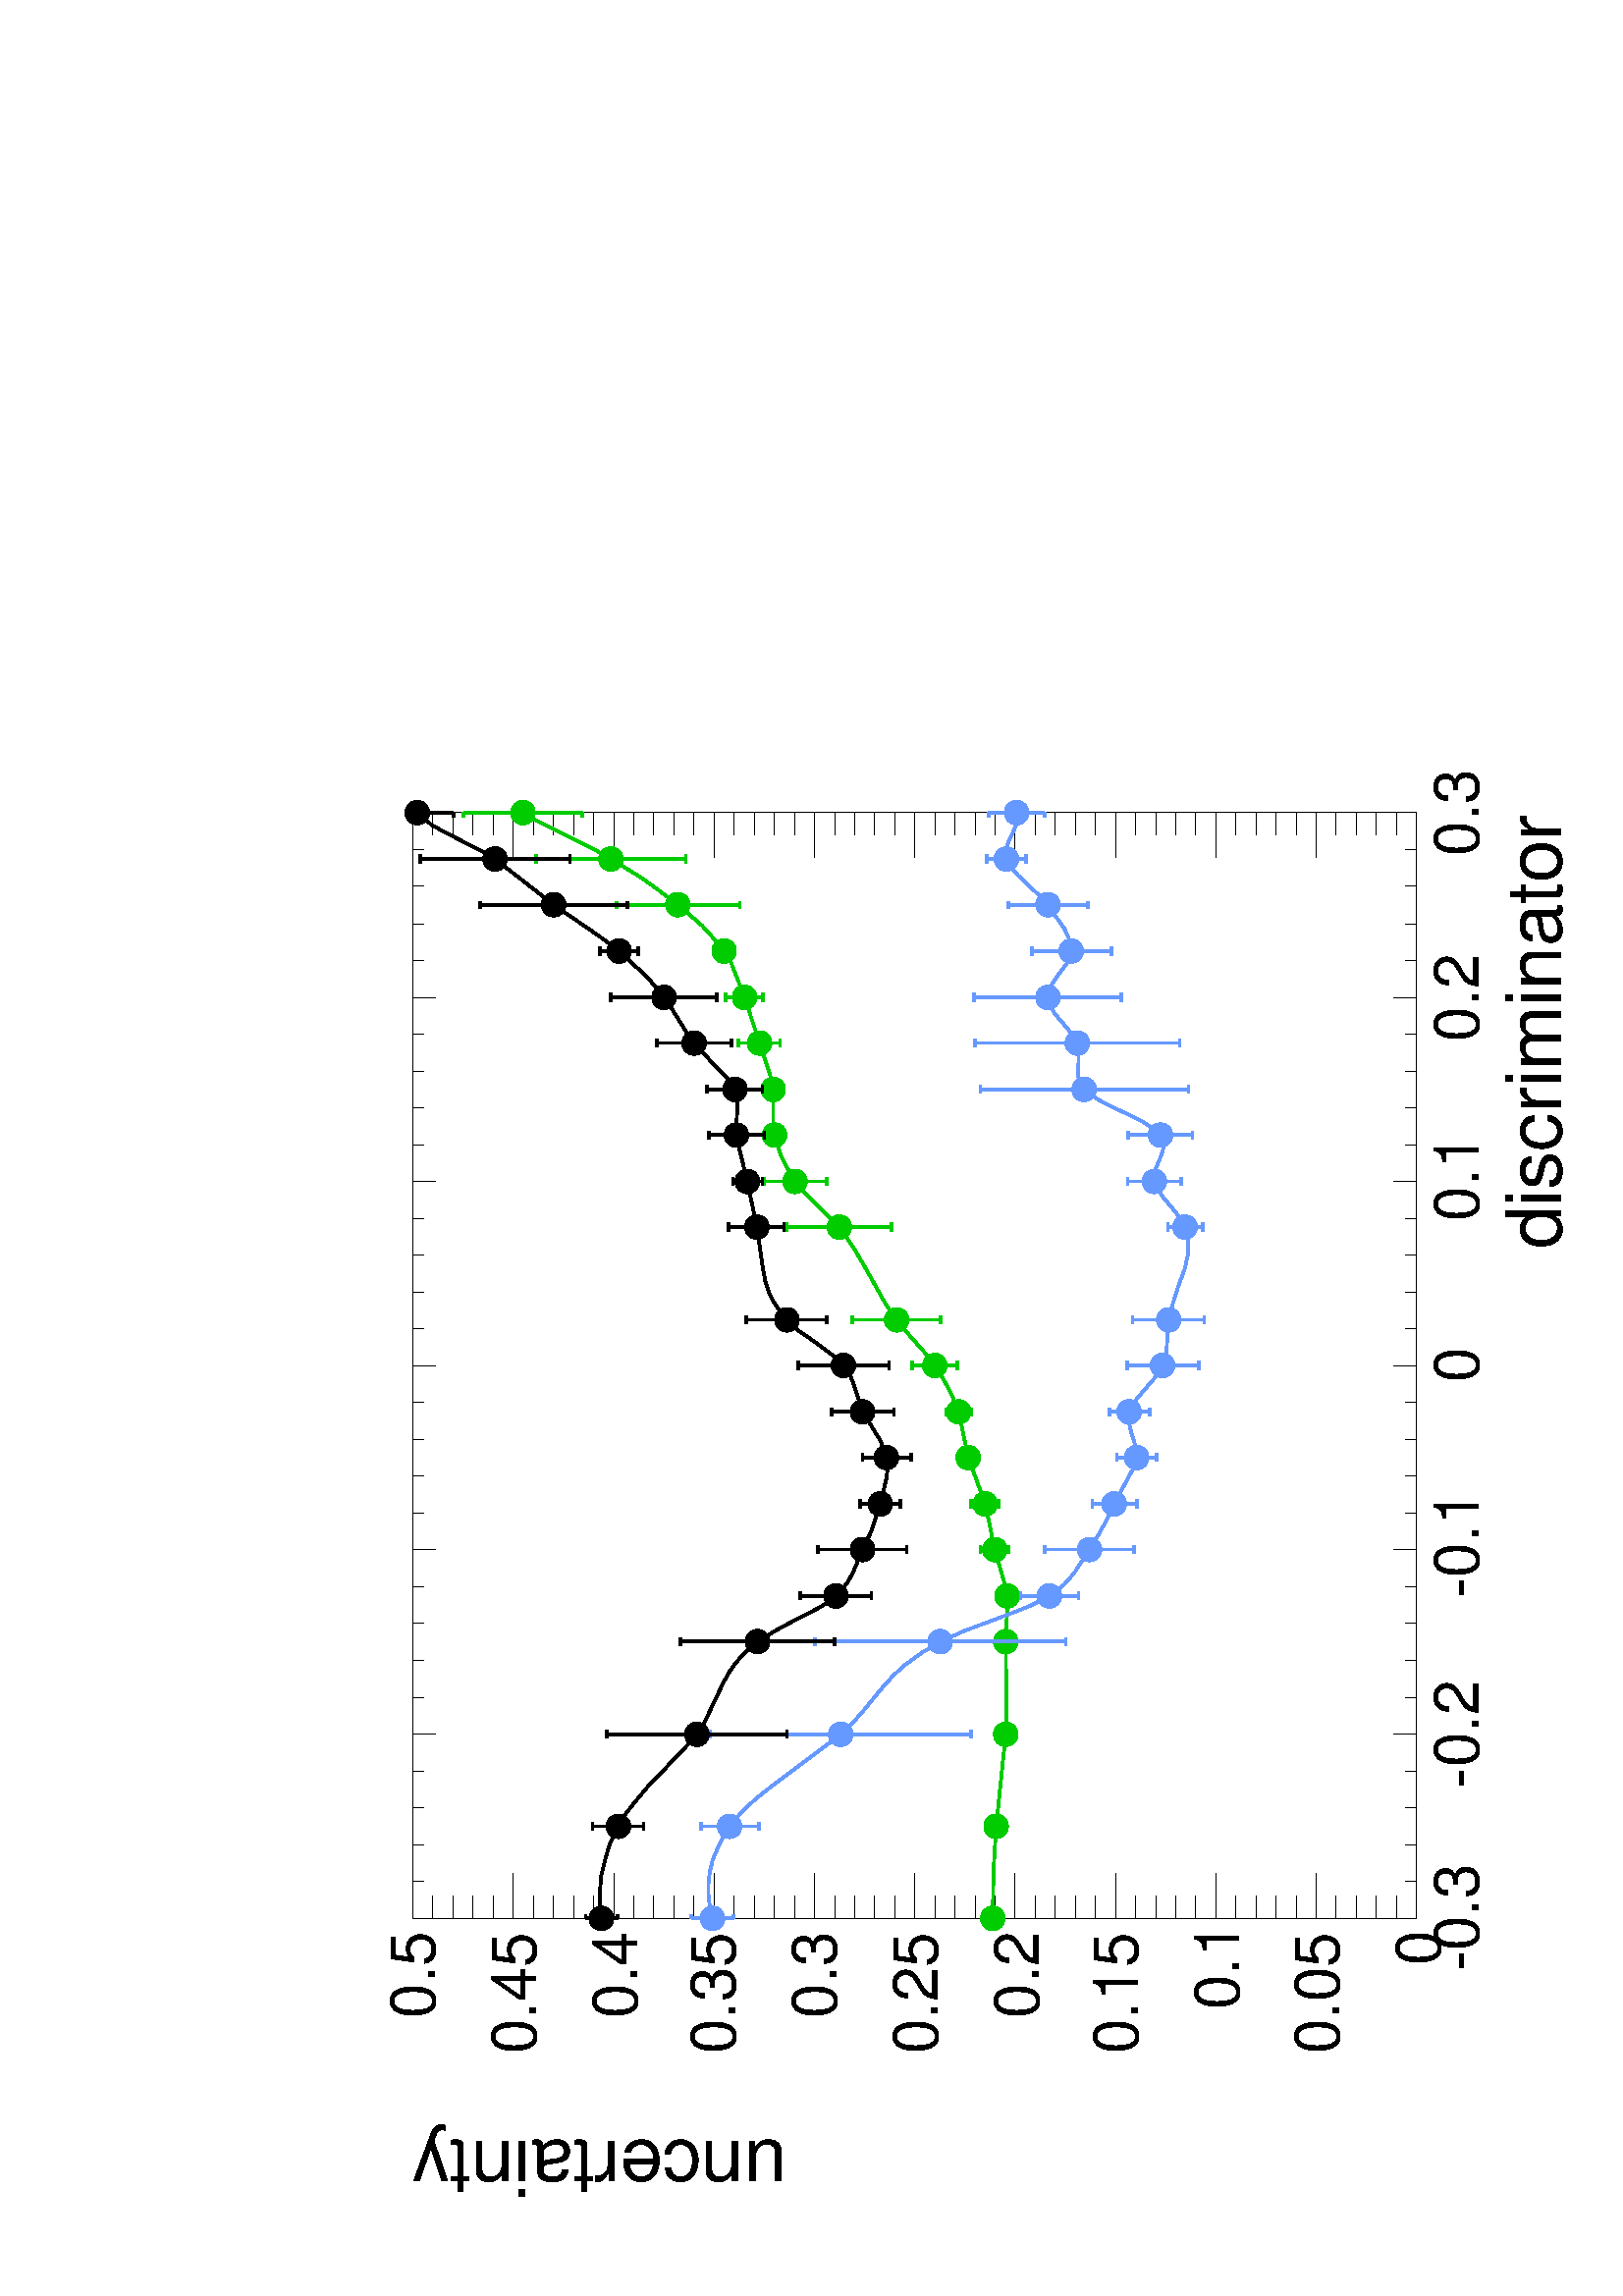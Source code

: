 %!PS-Adobe-2.0
%%Pages: (atend)
%%Orientation: Landscape
%%EndComments
%%BeginProlog
/s {stroke} def /l {lineto} def /m {moveto} def /t {translate} def
/sw {stringwidth} def /r {rotate} def /rl {roll}  def /R {repeat} def
/d {rlineto} def /rm {rmoveto} def /gr {grestore} def /f {eofill} def
/c {setrgbcolor} def /black {0 setgray} def /sd {setdash} def
/cl {closepath} def /sf {scalefont setfont} def /lw {setlinewidth} def
/box {m dup 0 exch d exch 0 d 0 exch neg d cl} def
/NC{systemdict begin initclip end}def/C{NC box clip newpath}def
/bl {box s} def /bf {box f} def /Y { 0 exch d} def /X { 0 d} def 
/mp {newpath /y exch def /x exch def} def
/side {[w .77 mul w .23 mul] .385 w mul sd w 0 l currentpoint t -144 r} def
/mr {mp x y w2 0 360 arc} def /m24 {mr s} def /m20 {mr f} def
/mb {mp x y w2 add m w2 neg 0 d 0 w neg d w 0 d 0 w d cl} def
/mt {mp x y w2 add m w2 neg w neg d w 0 d cl} def
/m21 {mb f} def /m25 {mb s} def /m22 {mt f} def /m26{mt s} def
/m23 {mp x y w2 sub m w2 w d w neg 0 d cl f} def
/m27 {mp x y w2 add m w3 neg w2 neg d w3 w2 neg d w3 w2 d cl s} def
/m28 {mp x w2 sub y w2 sub w3 add m w3 0 d  0 w3 neg d w3 0 d 0 w3 d w3 0 d  0 w3 d w3 neg 0 d 0 w3 d w3 neg 0 d
 0 w3 neg d w3 neg 0 d cl s } def
/m29 {mp gsave x w2 sub y w2 add w3 sub m currentpoint t
 4 {side} repeat cl fill gr} def
/m30 {mp gsave x w2 sub y w2 add w3 sub m currentpoint t
 4 {side} repeat cl s gr} def
/m31 {mp x y w2 sub m 0 w d x w2 sub y m w 0 d x w2 sub y w2 add m w w neg d x w2 sub y w2
 sub m w w d s} def
/m2 {mp x y w2 sub m 0 w d x w2 sub y m w 0 d s} def
/m5 {mp x w2 sub y w2 sub m w w d x w2 sub y w2 add m w w neg d s} def
/reEncode {exch findfont dup length dict begin {1 index /FID eq  {pop pop} {def} ifelse } forall /Encoding exch def currentdict end dup /FontName get exch definefont pop } def [/Times-Bold /Times-Italic /Times-BoldItalic /Helvetica
 /Helvetica-Oblique /Helvetica-Bold /Helvetica-BoldOblique /Courier /Courier-Oblique /Courier-Bold /Courier-BoldOblique /Times-Roman /AvantGarde-Book /AvantGarde-BookOblique /AvantGarde-Demi /AvantGarde-DemiOblique /Bookman-Demi
 /Bookman-DemiItalic /Bookman-Light /Bookman-LightItalic /Helvetica-Narrow /Helvetica-Narrow-Bold /Helvetica-Narrow-BoldOblique /Helvetica-Narrow-Oblique /NewCenturySchlbk-Roman /NewCenturySchlbk-Bold
 /NewCenturySchlbk-BoldItalic /NewCenturySchlbk-Italic /Palatino-Bold /Palatino-BoldItalic /Palatino-Italic /Palatino-Roman ] {ISOLatin1Encoding reEncode } forall
/oshow {gsave [] 0 sd true charpath stroke gr} def
/stwn { /fs exch def /fn exch def /text exch def fn findfont fs sf
 text sw pop xs add /xs exch def} def
/stwb { /fs exch def /fn exch def /nbas exch def /textf exch deftextf length /tlen exch def nbas tlen gt {/nbas tlendef} iffn findfont fs sf textf dup length nbas sub nbas getinterval sw
pop neg xs add /xs exch def} def
/Zone {/iy exch def /ix exch def  ix 1 sub  3144 mul  1 iy sub  2224
 mul t} def
%%EndProlog
%%BeginSetup
%%EndSetup
newpath  gsave  90 r 0 -594 t  28 20 t .25 .25 scale  gsave 
%%Page: 1 1
 gsave  gsave 
 1 1 Zone
 gsave  0 0 t black[  ] 0 sd 1 lw 1 1 1 c 2948 1989 0 0 bf black 1 1 1 c black 1622 1472 442 219 bl 1622 1472 442 219 bl 1 1 1 c black 1622 1472 442 219 bl 1622 1472 442 219 bl 442 219 m 1622 X s
 gsave  2948 1989 0 0 C 1424 6 t 0 r /Helvetica findfont 112.475 sf 0 0 m (discriminator) show NC gr  442 252 m -33 Y s 496 235 m -16 Y s 550 235 m -16 Y s 604 235 m -16 Y s 658 235 m -16 Y s 712 252 m -33 Y s 766 235 m -16 Y s 821 235 m -16 Y s 875
 235 m -16 Y s 929 235 m -16 Y s 983 252 m -33 Y s 1037 235 m -16 Y s 1091 235 m -16 Y s 1145 235 m -16 Y s 1199 235 m -16 Y s 1253 252 m -33 Y s 1307 235 m -16 Y s 1361 235 m -16 Y s 1415 235 m -16 Y s 1469 235 m -16 Y s 1523 252 m -33 Y s 1577 235
 m -16 Y s 1631 235 m -16 Y s 1685 235 m -16 Y s 1739 235 m -16 Y s 1793 252 m -33 Y s 1847 235 m -16 Y s 1901 235 m -16 Y s 1956 235 m -16 Y s 2010 235 m -16 Y s 2064 252 m -33 Y s 442 252 m -33 Y s 2064 252 m -33 Y s
 gsave  2948 1989 0 0 C 364 127 t 0 r /Helvetica findfont 91.756 sf 0 0 m (\2550.3) show NC gr 
 gsave  2948 1989 0 0 C 633 127 t 0 r /Helvetica findfont 91.756 sf 0 0 m (\2550.2) show NC gr 
 gsave  2948 1989 0 0 C 912 127 t 0 r /Helvetica findfont 91.756 sf 0 0 m (\2550.1) show NC gr 
 gsave  2948 1989 0 0 C 1228 127 t 0 r /Helvetica findfont 91.756 sf 0 0 m (0) show NC gr 
 gsave  2948 1989 0 0 C 1465 127 t 0 r /Helvetica findfont 91.756 sf 0 0 m (0.1) show NC gr 
 gsave  2948 1989 0 0 C 1729 127 t 0 r /Helvetica findfont 91.756 sf 0 0 m (0.2) show NC gr 
 gsave  2948 1989 0 0 C 2001 127 t 0 r /Helvetica findfont 91.756 sf 0 0 m (0.3) show NC gr  442 1691 m 1622 X s 442 1658 m 33 Y s 496 1674 m 17 Y s 550 1674 m 17 Y s 604 1674 m 17 Y s 658 1674 m 17 Y s 712 1658 m 33 Y s 766 1674 m 17 Y s 821 1674 m
 17 Y s 875 1674 m 17 Y s 929 1674 m 17 Y s 983 1658 m 33 Y s 1037 1674 m 17 Y s 1091 1674 m 17 Y s 1145 1674 m 17 Y s 1199 1674 m 17 Y s 1253 1658 m 33 Y s 1307 1674 m 17 Y s 1361 1674 m 17 Y s 1415 1674 m 17 Y s 1469 1674 m 17 Y s 1523 1658 m 33 Y
 s 1577 1674 m 17 Y s 1631 1674 m 17 Y s 1685 1674 m 17 Y s 1739 1674 m 17 Y s 1793 1658 m 33 Y s 1847 1674 m 17 Y s 1901 1674 m 17 Y s 1956 1674 m 17 Y s 2010 1674 m 17 Y s 2064 1658 m 33 Y s 442 1658 m 33 Y s 2064 1658 m 33 Y s 442 219 m 1472 Y s
 gsave  2948 1989 0 0 C 115 1143 t 90 r /Helvetica findfont 112.475 sf 0 0 m (uncertainty) show NC gr  508 219 m -66 X s 475 248 m -33 X s 475 278 m -33 X s 475 307 m -33 X s 475 337 m -33 X s 508 366 m -66 X s 475 395 m -33 X s 475 425 m -33 X s
 475 454 m -33 X s 475 484 m -33 X s 508 513 m -66 X s 475 543 m -33 X s 475 572 m -33 X s 475 601 m -33 X s 475 631 m -33 X s 508 660 m -66 X s 475 690 m -33 X s 475 719 m -33 X s 475 749 m -33 X s 475 778 m -33 X s 508 808 m -66 X s 475 837 m -33
 X s 475 866 m -33 X s 475 896 m -33 X s 475 925 m -33 X s 508 955 m -66 X s 475 984 m -33 X s 475 1014 m -33 X s 475 1043 m -33 X s 475 1072 m -33 X s 508 1102 m -66 X s 475 1131 m -33 X s 475 1161 m -33 X s 475 1190 m -33 X s 475 1220 m -33 X s
 508 1249 m -66 X s 475 1279 m -33 X s 475 1308 m -33 X s 475 1337 m -33 X s 475 1367 m -33 X s 508 1396 m -66 X s 475 1426 m -33 X s 475 1455 m -33 X s 475 1485 m -33 X s 475 1514 m -33 X s 508 1543 m -66 X s 475 1573 m -33 X s 475 1602 m -33 X s
 475 1632 m -33 X s 475 1661 m -33 X s 508 1691 m -66 X s
 gsave  2948 1989 0 0 C 373 184 t 0 r /Helvetica findfont 91.756 sf 0 0 m (0) show NC gr 
 gsave  2948 1989 0 0 C 243 332 t 0 r /Helvetica findfont 91.756 sf 0 0 m (0.05) show NC gr 
 gsave  2948 1989 0 0 C 308 479 t 0 r /Helvetica findfont 91.756 sf 0 0 m (0.1) show NC gr 
 gsave  2948 1989 0 0 C 243 627 t 0 r /Helvetica findfont 91.756 sf 0 0 m (0.15) show NC gr 
 gsave  2948 1989 0 0 C 296 773 t 0 r /Helvetica findfont 91.756 sf 0 0 m (0.2) show NC gr 
 gsave  2948 1989 0 0 C 243 921 t 0 r /Helvetica findfont 91.756 sf 0 0 m (0.25) show NC gr 
 gsave  2948 1989 0 0 C 296 1069 t 0 r /Helvetica findfont 91.756 sf 0 0 m (0.3) show NC gr 
 gsave  2948 1989 0 0 C 243 1217 t 0 r /Helvetica findfont 91.756 sf 0 0 m (0.35) show NC gr 
 gsave  2948 1989 0 0 C 296 1362 t 0 r /Helvetica findfont 91.756 sf 0 0 m (0.4) show NC gr 
 gsave  2948 1989 0 0 C 243 1510 t 0 r /Helvetica findfont 91.756 sf 0 0 m (0.45) show NC gr 
 gsave  2948 1989 0 0 C 296 1658 t 0 r /Helvetica findfont 91.756 sf 0 0 m (0.5) show NC gr  2064 219 m 1472 Y s 1998 219 m 66 X s 2031 248 m 33 X s 2031 278 m 33 X s 2031 307 m 33 X s 2031 337 m 33 X s 1998 366 m 66 X s 2031 395 m 33 X s 2031 425 m
 33 X s 2031 454 m 33 X s 2031 484 m 33 X s 1998 513 m 66 X s 2031 543 m 33 X s 2031 572 m 33 X s 2031 601 m 33 X s 2031 631 m 33 X s 1998 660 m 66 X s 2031 690 m 33 X s 2031 719 m 33 X s 2031 749 m 33 X s 2031 778 m 33 X s 1998 808 m 66 X s 2031
 837 m 33 X s 2031 866 m 33 X s 2031 896 m 33 X s 2031 925 m 33 X s 1998 955 m 66 X s 2031 984 m 33 X s 2031 1014 m 33 X s 2031 1043 m 33 X s 2031 1072 m 33 X s 1998 1102 m 66 X s 2031 1131 m 33 X s 2031 1161 m 33 X s 2031 1190 m 33 X s 2031 1220 m
 33 X s 1998 1249 m 66 X s 2031 1279 m 33 X s 2031 1308 m 33 X s 2031 1337 m 33 X s 2031 1367 m 33 X s 1998 1396 m 66 X s 2031 1426 m 33 X s 2031 1455 m 33 X s 2031 1485 m 33 X s 2031 1514 m 33 X s 1998 1543 m 66 X s 2031 1573 m 33 X s 2031 1602 m
 33 X s 2031 1632 m 33 X s 2031 1661 m 33 X s 1998 1691 m 66 X s 0 0.8 0 c 4 lw 983 855 m 3 Y s 977 858 m 12 X s 983 820 m -3 Y s 977 817 m 12 X s 1050 869 m 3 Y s 1044 872 m 12 X s 1050 833 m -2 Y s 1044 831 m 12 X s 1185 908 m s 1179 908 m 12 X s
 1185 872 m s 1179 872 m 12 X s 1253 943 m 15 Y s 1247 958 m 12 X s 1253 908 m -16 Y s 1247 892 m 12 X s 1320 999 m 47 Y s 1315 1046 m 11 X s 1320 964 m -47 Y s 1315 917 m 11 X s 1456 1083 m 59 Y s 1450 1142 m 12 X s 1456 1048 m -60 Y s 1450 988 m
 12 X s 1523 1147 m 28 Y s 1517 1175 m 12 X s 1523 1112 m -28 Y s 1517 1084 m 12 X s 1726 1200 m 13 Y s 1720 1213 m 12 X s 1726 1165 m -13 Y s 1720 1152 m 12 X s 1793 1222 m 10 Y s 1787 1232 m 12 X s 1793 1187 m -10 Y s 1787 1177 m 12 X s 1929 1319
 m 73 Y s 1923 1392 m 11 X s 1929 1284 m -73 Y s 1923 1211 m 11 X s 1996 1418 m 92 Y s 1990 1510 m 12 X s 1996 1382 m -92 Y s 1990 1290 m 12 X s 2064 1547 m 69 Y s 2058 1616 m 6 X s 2064 1511 m -69 Y s 2058 1442 m 6 X s 442 840 m 68 -1 d 67 -4 d 135
 -14 d 43 -1 d 93 1 d 62 -3 d 5 1 d 16 3 d 52 15 d 67 14 d 27 10 d 36 13 d 5 2 d 67 14 d 25 10 d 24 13 d 19 12 d 17 13 d 44 39 d 6 4 d 23 16 d 50 28 d 31 18 d 21 14 d 11 8 d 18 18 d 32 32 d 14 12 d 3 3 d 19 11 d 20 10 d 21 7 d 8 2 d 16 2 d 51 X 23 5
 d 45 15 d 67 22 d 49 19 d 15 8 d 4 3 d 17 14 d 20 18 d 21 24 d 10 12 d 22 29 d 20 28 d 20 33 d 5 8 d 15 26 d 27 54 d 17 34 d 9 15 d s 1 lw /w 36 def /w2 {w 2 div} def /w3 {w 3 div} def 442 840 577 835 712 821 848 821 915 819 983 837 1050 851 1118
 876 1185 890 1253 925 1320 981 1456 1065 1523 1130 1591 1160 1658 1162 1726 1182 1793 1204 1861 1234 1929 1302 1996 1400 2064 1529 21 { m20} R 4 lw 0.4 0.6 1 c 442 1269 m 13 Y s 442 1282 m 6 X s 442 1233 m -13 Y s 442 1220 m 6 X s 577 1243 m 25 Y s
 571 1268 m 12 X s 577 1208 m -25 Y s 571 1183 m 12 X s 712 1081 m 173 Y s 707 1254 m 11 X s 712 1045 m -173 Y s 707 872 m 11 X s 848 934 m 167 Y s 842 1101 m 11 X s 848 899 m -166 Y s 842 733 m 11 X s 915 775 m 24 Y s 909 799 m 12 X s 915 739 m -25
 Y s 909 714 m 12 X s 983 716 m 48 Y s 977 764 m 12 X s 983 681 m -48 Y s 977 633 m 12 X s 1050 679 m 15 Y s 1044 694 m 12 X s 1050 644 m -15 Y s 1044 629 m 12 X s 1118 647 m 11 Y s 1112 658 m 12 X s 1118 611 m -11 Y s 1112 600 m 12 X s 1185 657 m
 12 Y s 1179 669 m 12 X s 1185 622 m -12 Y s 1179 610 m 12 X s 1253 608 m 35 Y s 1247 643 m 12 X s 1253 573 m -35 Y s 1247 538 m 12 X s 1320 600 m 35 Y s 1315 635 m 11 X s 1320 564 m -34 Y s 1315 530 m 11 X s 1456 575 m 8 Y s 1450 583 m 12 X s 1456
 540 m -8 Y s 1450 532 m 12 X s 1523 621 m 21 Y s 1517 642 m 12 X s 1523 585 m -21 Y s 1517 564 m 12 X s 1591 612 m 29 Y s 1585 641 m 12 X s 1591 576 m -29 Y s 1585 547 m 12 X s 1658 723 m 135 Y s 1652 858 m 12 X s 1658 688 m -135 Y s 1652 553 m 12
 X s 1726 734 m 132 Y s 1720 866 m 12 X s 1726 698 m -132 Y s 1720 566 m 12 X s 1793 777 m 90 Y s 1787 867 m 12 X s 1793 742 m -90 Y s 1787 652 m 12 X s 1861 742 m 41 Y s 1855 783 m 12 X s 1861 707 m -41 Y s 1855 666 m 12 X s 1929 777 m 40 Y s 1923
 817 m 11 X s 1929 741 m -40 Y s 1923 701 m 11 X s 1996 838 m 11 Y s 1990 849 m 12 X s 1996 802 m -11 Y s 1990 791 m 12 X s 2064 823 m 23 Y s 2058 846 m 6 X s 2064 787 m -23 Y s 2058 764 m 6 X s 442 1251 m 17 4 d 18 2 d 16 X 17 -2 d 17 -4 d 17 -7 d
 16 -8 d 17 -10 d 12 -10 d 13 -12 d 16 -17 d 18 -23 d 69 -92 d 7 -9 d 14 -15 d 19 -17 d 39 -32 d 15 -14 d 13 -14 d 11 -15 d 10 -14 d 9 -16 d 6 -9 d 7 -16 d 9 -20 d 16 -43 d 14 -37 d 7 -17 d 7 -14 d 6 -11 d 1 -2 d 8 -11 d 9 -11 d 9 -8 d 10 -8 d 32
 -21 d 18 -11 d 27 -15 d 22 -10 d 52 -28 d 12 -4 d 4 -1 d 9 X 9 2 d 19 6 d 13 3 d 9 1 d 8 -1 d 9 -4 d 10 -7 d 22 -19 d 14 -12 d 9 -6 d 4 -1 d 11 -4 d 13 -2 d 34 -2 d 9 -1 d 17 -4 d 32 -10 d 27 -10 d 19 -4 d 13 -1 d 12 1 d 11 2 d 5 2 d 9 4 d 13 10 d
 23 19 d 12 8 d 8 4 d 2 X 8 1 d 8 -2 d 17 -7 d 11 -4 d 8 -2 d 6 1 d 6 2 d 4 2 d 5 5 d 6 8 d 8 12 d 10 20 d 17 35 d 7 13 d 6 9 d 6 7 d 2 3 d 7 5 d 8 3 d 10 1 d 20 -1 d 14 X 9 2 d 9 5 d 13 10 d 21 18 d 11 6 d 7 3 d 6 1 d 7 X 9 -4 d 10 -6 d 26 -19 d 7
 -4 d 8 -1 d 1 X 10 1 d 10 3 d 13 6 d 17 12 d 18 12 d 10 9 d 15 16 d 18 19 d 10 9 d 8 5 d 6 3 d 7 1 d 9 -1 d 9 -3 d 26 -12 d 8 -1 d 7 1 d 2 X s 1 lw 442 1251 577 1226 712 1063 848 917 915 757 983 698 1050 662 1118 629 1185 640 1253 591 1320 582 1456
 558 1523 603 1591 594 1658 706 1726 716 1793 759 1861 725 1929 759 1996 820 2064 805 21 { m20} R 4 lw black 442 1431 m 6 Y s 442 1437 m 6 X s 442 1396 m -6 Y s 442 1390 m 6 X s 577 1407 m 20 Y s 571 1427 m 12 X s 577 1372 m -20 Y s 571 1352 m 12 X
 s 712 1292 m 114 Y s 707 1406 m 11 X s 712 1256 m -114 Y s 707 1142 m 11 X s 848 1203 m 95 Y s 842 1298 m 11 X s 848 1167 m -95 Y s 842 1072 m 11 X s 915 1088 m 34 Y s 909 1122 m 12 X s 915 1052 m -34 Y s 909 1018 m 12 X s 983 1049 m 47 Y s 977
 1096 m 12 X s 983 1013 m -47 Y s 977 966 m 12 X s 1050 1023 m 12 Y s 1044 1035 m 12 X s 1050 988 m -13 Y s 1044 975 m 12 X s 1118 1013 m 18 Y s 1112 1031 m 12 X s 1118 978 m -18 Y s 1112 960 m 12 X s 1185 1048 m 28 Y s 1179 1076 m 12 X s 1185 1013
 m -28 Y s 1179 985 m 12 X s 1253 1076 m 49 Y s 1247 1125 m 12 X s 1253 1041 m -49 Y s 1247 992 m 12 X s 1320 1160 m 42 Y s 1315 1202 m 11 X s 1320 1125 m -42 Y s 1315 1083 m 11 X s 1456 1204 m 23 Y s 1450 1227 m 12 X s 1456 1168 m -22 Y s 1450 1146
 m 12 X s 1523 1218 m 3 Y s 1517 1221 m 12 X s 1523 1182 m -4 Y s 1517 1178 m 12 X s 1591 1233 m 23 Y s 1585 1256 m 12 X s 1591 1198 m -23 Y s 1585 1175 m 12 X s 1658 1236 m 23 Y s 1652 1259 m 12 X s 1658 1201 m -23 Y s 1652 1178 m 12 X s 1726 1296
 m 37 Y s 1720 1333 m 12 X s 1726 1260 m -37 Y s 1720 1223 m 12 X s 1793 1340 m 60 Y s 1787 1400 m 12 X s 1793 1304 m -59 Y s 1787 1245 m 12 X s 1861 1406 m 10 Y s 1855 1416 m 12 X s 1861 1370 m -10 Y s 1855 1360 m 12 X s 1929 1501 m 91 Y s 1923
 1592 m 11 X s 1929 1466 m -90 Y s 1923 1376 m 11 X s 1996 1588 m 92 Y s 1990 1680 m 12 X s 1996 1552 m -92 Y s 1990 1460 m 12 X s 2064 1666 m -35 Y s 2058 1631 m 6 X s 442 1414 m 21 2 d 21 X 22 -2 d 24 -6 d 20 -6 d 21 -10 d 6 -3 d 16 -9 d 17 -13 d
 24 -20 d 65 -62 d 13 -11 d 15 -10 d 19 -9 d 42 -20 d 16 -9 d 14 -10 d 11 -10 d 11 -11 d 8 -10 d 8 -13 d 13 -22 d 28 -54 d 8 -13 d 8 -11 d 2 -2 d 11 -10 d 9 -7 d 14 -8 d 34 -14 d 25 -12 d 26 -9 d 16 -5 d 37 -9 d 16 -2 d 12 1 d 3 1 d 11 3 d 14 6 d 36
 22 d 6 4 d 16 5 d 30 10 d 11 5 d 11 8 d 9 8 d 10 13 d 17 23 d 16 23 d 10 11 d 5 5 d 12 10 d 14 9 d 14 7 d 18 6 d 23 4 d 49 7 d 6 1 d 67 14 d 37 9 d 24 6 d 7 1 d 14 X 36 -2 d 10 2 d 7 2 d 10 6 d 12 10 d 21 21 d 17 16 d 8 7 d 17 12 d 42 26 d 8 6 d 23
 19 d 18 18 d 18 19 d 9 10 d 13 17 d 20 28 d 29 43 d 6 8 d 67 86 d 9 14 d 12 24 d 19 37 d 9 16 d 7 10 d 6 8 d 6 5 d s 1 lw 442 1414 577 1389 712 1274 848 1185 915 1070 983 1031 1050 1005 1118 996 1185 1031 1253 1059 1320 1142 1456 1186 1523 1200
 1591 1216 1658 1218 1726 1278 1793 1322 1861 1388 1929 1484 1996 1570 2064 1684 21 { m20} R 4 lw gr 
showpage
 gr 
%%Trailer
%%Pages:  1
 gr  gr  gr 
%%EOF
